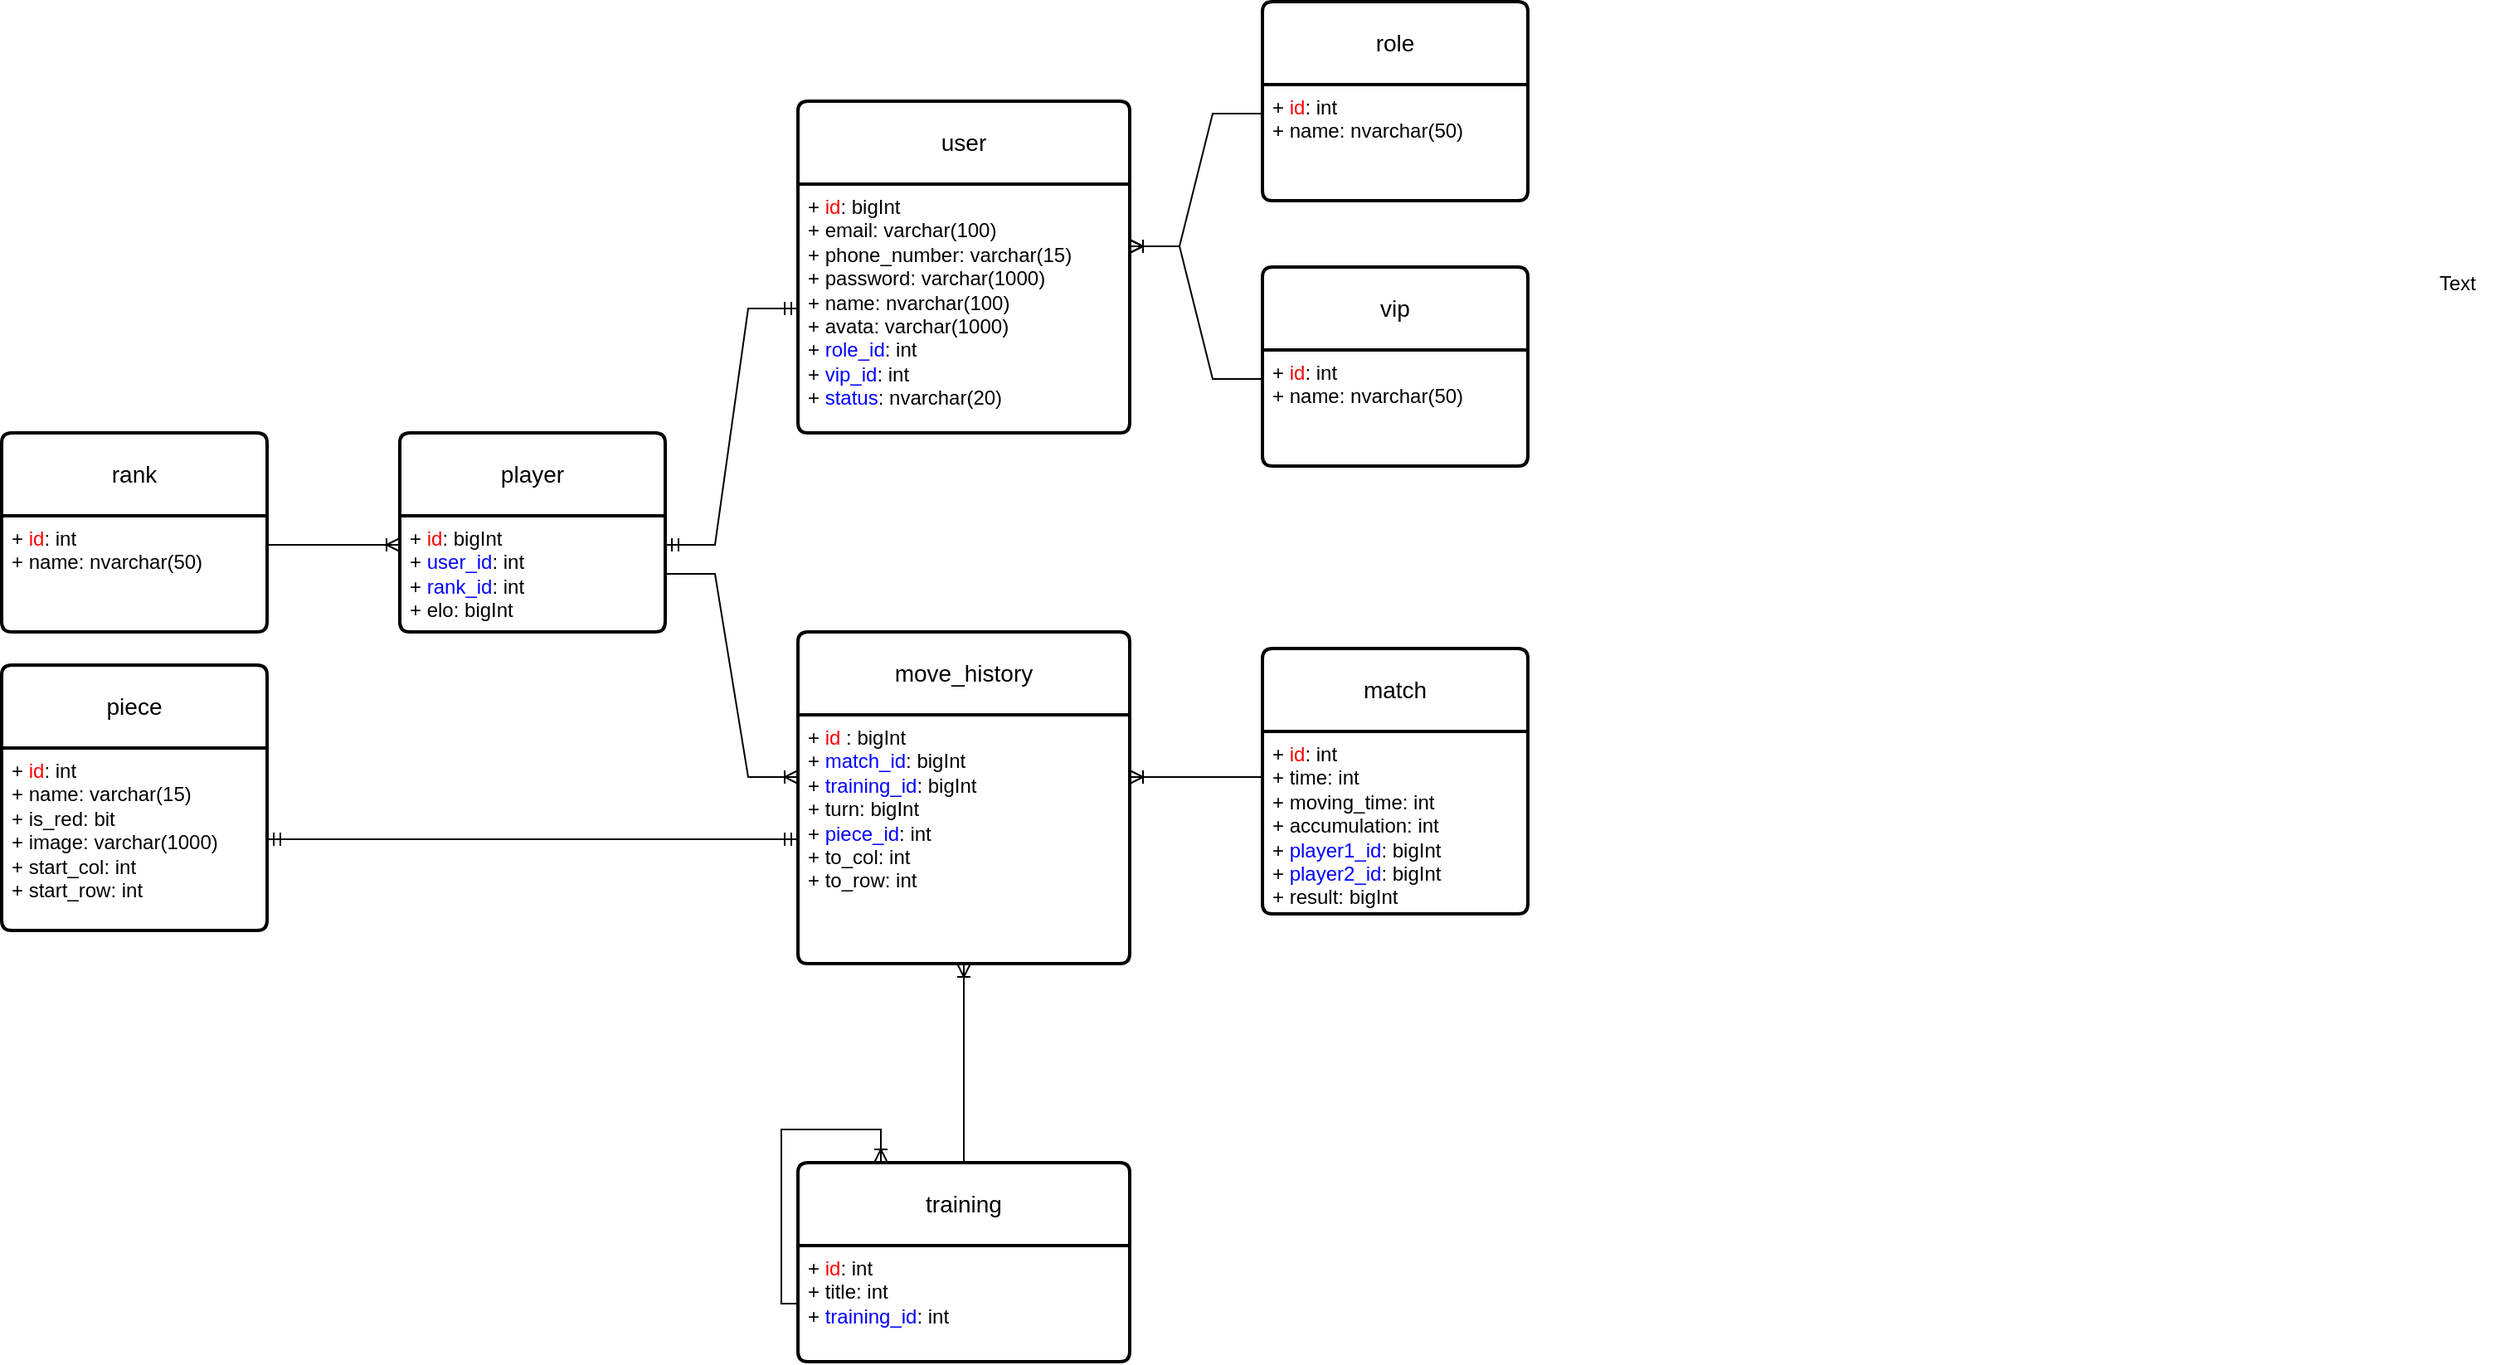<mxfile version="21.6.9" type="device">
  <diagram name="Page-1" id="H-v-QwYq-mOXmPvQntEp">
    <mxGraphModel dx="1854" dy="1029" grid="1" gridSize="10" guides="1" tooltips="1" connect="1" arrows="1" fold="1" page="1" pageScale="1" pageWidth="850" pageHeight="1100" math="0" shadow="0">
      <root>
        <mxCell id="0" />
        <mxCell id="1" parent="0" />
        <mxCell id="XNHZTKUJtXOEtpgJojsP-58" value="role" style="swimlane;childLayout=stackLayout;horizontal=1;startSize=50;horizontalStack=0;rounded=1;fontSize=14;fontStyle=0;strokeWidth=2;resizeParent=0;resizeLast=1;shadow=0;dashed=0;align=center;arcSize=4;whiteSpace=wrap;html=1;" parent="1" vertex="1">
          <mxGeometry x="760" y="100" width="160" height="120" as="geometry" />
        </mxCell>
        <mxCell id="XNHZTKUJtXOEtpgJojsP-59" value="+ &lt;font color=&quot;#ff0000&quot;&gt;id&lt;/font&gt;: int&amp;nbsp; &amp;nbsp;&amp;nbsp;&lt;br&gt;+ name: nvarchar(50)" style="align=left;strokeColor=none;fillColor=none;spacingLeft=4;fontSize=12;verticalAlign=top;resizable=0;rotatable=0;part=1;html=1;" parent="XNHZTKUJtXOEtpgJojsP-58" vertex="1">
          <mxGeometry y="50" width="160" height="70" as="geometry" />
        </mxCell>
        <mxCell id="XNHZTKUJtXOEtpgJojsP-60" value="player" style="swimlane;childLayout=stackLayout;horizontal=1;startSize=50;horizontalStack=0;rounded=1;fontSize=14;fontStyle=0;strokeWidth=2;resizeParent=0;resizeLast=1;shadow=0;dashed=0;align=center;arcSize=4;whiteSpace=wrap;html=1;" parent="1" vertex="1">
          <mxGeometry x="240" y="360" width="160" height="120" as="geometry" />
        </mxCell>
        <mxCell id="XNHZTKUJtXOEtpgJojsP-61" value="+ &lt;font color=&quot;#ff0000&quot;&gt;id&lt;/font&gt;: bigInt&amp;nbsp; &amp;nbsp; &amp;nbsp; &amp;nbsp; &amp;nbsp; &amp;nbsp; &amp;nbsp; &amp;nbsp; &amp;nbsp; &amp;nbsp; &amp;nbsp;&amp;nbsp;&lt;br style=&quot;border-color: var(--border-color);&quot;&gt;+ &lt;font color=&quot;#0000ff&quot;&gt;user_id&lt;/font&gt;: int&amp;nbsp;&lt;br style=&quot;border-color: var(--border-color);&quot;&gt;+&amp;nbsp;&lt;font style=&quot;border-color: var(--border-color);&quot; color=&quot;#0000ff&quot;&gt;rank_id&lt;/font&gt;: int&amp;nbsp; &amp;nbsp;&lt;br&gt;+ elo: bigInt&amp;nbsp; &amp;nbsp; &amp;nbsp; &amp;nbsp; &amp;nbsp; &amp;nbsp; &amp;nbsp; &amp;nbsp;&amp;nbsp;" style="align=left;strokeColor=none;fillColor=none;spacingLeft=4;fontSize=12;verticalAlign=top;resizable=0;rotatable=0;part=1;html=1;" parent="XNHZTKUJtXOEtpgJojsP-60" vertex="1">
          <mxGeometry y="50" width="160" height="70" as="geometry" />
        </mxCell>
        <mxCell id="XNHZTKUJtXOEtpgJojsP-62" value="rank" style="swimlane;childLayout=stackLayout;horizontal=1;startSize=50;horizontalStack=0;rounded=1;fontSize=14;fontStyle=0;strokeWidth=2;resizeParent=0;resizeLast=1;shadow=0;dashed=0;align=center;arcSize=4;whiteSpace=wrap;html=1;" parent="1" vertex="1">
          <mxGeometry y="360" width="160" height="120" as="geometry" />
        </mxCell>
        <mxCell id="XNHZTKUJtXOEtpgJojsP-63" value="+ &lt;font color=&quot;#ff0000&quot;&gt;id&lt;/font&gt;: int&amp;nbsp; &amp;nbsp; &amp;nbsp; &amp;nbsp; &amp;nbsp; &amp;nbsp; &amp;nbsp; &amp;nbsp; &amp;nbsp; &amp;nbsp; &amp;nbsp; &amp;nbsp; &amp;nbsp; &amp;nbsp;&amp;nbsp;&lt;br&gt;+ name: nvarchar(50)" style="align=left;strokeColor=none;fillColor=none;spacingLeft=4;fontSize=12;verticalAlign=top;resizable=0;rotatable=0;part=1;html=1;" parent="XNHZTKUJtXOEtpgJojsP-62" vertex="1">
          <mxGeometry y="50" width="160" height="70" as="geometry" />
        </mxCell>
        <mxCell id="XNHZTKUJtXOEtpgJojsP-65" value="" style="edgeStyle=entityRelationEdgeStyle;fontSize=12;html=1;endArrow=ERoneToMany;rounded=0;exitX=0;exitY=0.25;exitDx=0;exitDy=0;entryX=1;entryY=0.25;entryDx=0;entryDy=0;" parent="1" source="XNHZTKUJtXOEtpgJojsP-59" target="_XfN3ZEyuZf0YvQImTGl-2" edge="1">
          <mxGeometry width="100" height="100" relative="1" as="geometry">
            <mxPoint x="270" y="510" as="sourcePoint" />
            <mxPoint x="200" y="397.5" as="targetPoint" />
          </mxGeometry>
        </mxCell>
        <mxCell id="XNHZTKUJtXOEtpgJojsP-66" value="" style="edgeStyle=entityRelationEdgeStyle;fontSize=12;html=1;endArrow=ERoneToMany;rounded=0;exitX=1;exitY=0.25;exitDx=0;exitDy=0;entryX=0;entryY=0.25;entryDx=0;entryDy=0;" parent="1" source="XNHZTKUJtXOEtpgJojsP-63" target="XNHZTKUJtXOEtpgJojsP-61" edge="1">
          <mxGeometry width="100" height="100" relative="1" as="geometry">
            <mxPoint x="270" y="430" as="sourcePoint" />
            <mxPoint x="370" y="330" as="targetPoint" />
          </mxGeometry>
        </mxCell>
        <mxCell id="XNHZTKUJtXOEtpgJojsP-71" value="match" style="swimlane;childLayout=stackLayout;horizontal=1;startSize=50;horizontalStack=0;rounded=1;fontSize=14;fontStyle=0;strokeWidth=2;resizeParent=0;resizeLast=1;shadow=0;dashed=0;align=center;arcSize=4;whiteSpace=wrap;html=1;" parent="1" vertex="1">
          <mxGeometry x="760" y="490" width="160" height="160" as="geometry" />
        </mxCell>
        <mxCell id="XNHZTKUJtXOEtpgJojsP-72" value="+ &lt;font color=&quot;#ff0000&quot;&gt;id&lt;/font&gt;: int&amp;nbsp; &amp;nbsp; &amp;nbsp; &amp;nbsp; &amp;nbsp; &amp;nbsp; &amp;nbsp; &amp;nbsp; &amp;nbsp; &amp;nbsp; &amp;nbsp; &amp;nbsp; &amp;nbsp;&amp;nbsp;&lt;br&gt;+ time: int&lt;br&gt;+ moving_time: int&lt;br&gt;+&amp;nbsp;accumulation: int&lt;br&gt;+ &lt;font color=&quot;#0000ff&quot;&gt;player1_id&lt;/font&gt;: bigInt&lt;br style=&quot;border-color: var(--border-color);&quot;&gt;+ &lt;font color=&quot;#0000ff&quot;&gt;player2_id&lt;/font&gt;: bigInt&lt;br style=&quot;border-color: var(--border-color);&quot;&gt;+ result: bigInt&amp;nbsp; &amp;nbsp; &amp;nbsp; &amp;nbsp; &amp;nbsp;&lt;span style=&quot;background-color: initial;&quot;&gt;&amp;nbsp;&amp;nbsp;&lt;/span&gt;" style="align=left;strokeColor=none;fillColor=none;spacingLeft=4;fontSize=12;verticalAlign=top;resizable=0;rotatable=0;part=1;html=1;" parent="XNHZTKUJtXOEtpgJojsP-71" vertex="1">
          <mxGeometry y="50" width="160" height="110" as="geometry" />
        </mxCell>
        <mxCell id="XNHZTKUJtXOEtpgJojsP-77" value="piece" style="swimlane;childLayout=stackLayout;horizontal=1;startSize=50;horizontalStack=0;rounded=1;fontSize=14;fontStyle=0;strokeWidth=2;resizeParent=0;resizeLast=1;shadow=0;dashed=0;align=center;arcSize=4;whiteSpace=wrap;html=1;" parent="1" vertex="1">
          <mxGeometry y="500" width="160" height="160" as="geometry" />
        </mxCell>
        <mxCell id="XNHZTKUJtXOEtpgJojsP-78" value="+ &lt;font color=&quot;#ff0000&quot;&gt;id&lt;/font&gt;: int&amp;nbsp; &amp;nbsp; &amp;nbsp; &amp;nbsp; &amp;nbsp; &amp;nbsp; &amp;nbsp; &amp;nbsp; &amp;nbsp; &amp;nbsp; &amp;nbsp;&amp;nbsp;&lt;br&gt;+ name: varchar(15)&lt;br&gt;+ is_red: bit&lt;br&gt;+ image: varchar(1000)&lt;br&gt;+ start_col: int&lt;br&gt;+ start_row: int" style="align=left;strokeColor=none;fillColor=none;spacingLeft=4;fontSize=12;verticalAlign=top;resizable=0;rotatable=0;part=1;html=1;" parent="XNHZTKUJtXOEtpgJojsP-77" vertex="1">
          <mxGeometry y="50" width="160" height="110" as="geometry" />
        </mxCell>
        <mxCell id="XNHZTKUJtXOEtpgJojsP-94" value="move_history" style="swimlane;childLayout=stackLayout;horizontal=1;startSize=50;horizontalStack=0;rounded=1;fontSize=14;fontStyle=0;strokeWidth=2;resizeParent=0;resizeLast=1;shadow=0;dashed=0;align=center;arcSize=4;whiteSpace=wrap;html=1;" parent="1" vertex="1">
          <mxGeometry x="480" y="480" width="200" height="200" as="geometry" />
        </mxCell>
        <mxCell id="XNHZTKUJtXOEtpgJojsP-95" value="+ &lt;font color=&quot;#ff0000&quot;&gt;id &lt;/font&gt;: bigInt&amp;nbsp; &amp;nbsp; &amp;nbsp; &amp;nbsp; &amp;nbsp; &amp;nbsp; &amp;nbsp; &amp;nbsp;&amp;nbsp;&lt;br&gt;+ &lt;font color=&quot;#0000ff&quot;&gt;match_id&lt;/font&gt;: bigInt&lt;br&gt;+ &lt;font color=&quot;#0000ff&quot;&gt;training_id&lt;/font&gt;: bigInt&amp;nbsp; &amp;nbsp; &amp;nbsp;&amp;nbsp;&lt;br&gt;+ turn: bigInt&amp;nbsp; &amp;nbsp; &amp;nbsp;&lt;br&gt;+ &lt;font color=&quot;#0000ff&quot;&gt;piece_id&lt;/font&gt;: int&amp;nbsp;&lt;br&gt;+ to_col: int&lt;br&gt;+ to_row: int" style="align=left;strokeColor=none;fillColor=none;spacingLeft=4;fontSize=12;verticalAlign=top;resizable=0;rotatable=0;part=1;html=1;" parent="XNHZTKUJtXOEtpgJojsP-94" vertex="1">
          <mxGeometry y="50" width="200" height="150" as="geometry" />
        </mxCell>
        <mxCell id="XNHZTKUJtXOEtpgJojsP-100" value="" style="edgeStyle=entityRelationEdgeStyle;fontSize=12;html=1;endArrow=ERoneToMany;rounded=0;exitX=0;exitY=0.25;exitDx=0;exitDy=0;entryX=1;entryY=0.25;entryDx=0;entryDy=0;" parent="1" source="XNHZTKUJtXOEtpgJojsP-72" target="XNHZTKUJtXOEtpgJojsP-95" edge="1">
          <mxGeometry width="100" height="100" relative="1" as="geometry">
            <mxPoint x="480" y="570" as="sourcePoint" />
            <mxPoint x="530" y="830" as="targetPoint" />
          </mxGeometry>
        </mxCell>
        <mxCell id="XMyycZJ_cLoeEv3RKmhB-4" value="" style="edgeStyle=entityRelationEdgeStyle;fontSize=12;html=1;endArrow=ERoneToMany;rounded=0;entryX=0;entryY=0.25;entryDx=0;entryDy=0;exitX=1;exitY=0.5;exitDx=0;exitDy=0;" parent="1" source="XNHZTKUJtXOEtpgJojsP-61" target="XNHZTKUJtXOEtpgJojsP-95" edge="1">
          <mxGeometry width="100" height="100" relative="1" as="geometry">
            <mxPoint x="560" y="610" as="sourcePoint" />
            <mxPoint x="730" y="895" as="targetPoint" />
          </mxGeometry>
        </mxCell>
        <mxCell id="_XfN3ZEyuZf0YvQImTGl-1" value="user" style="swimlane;childLayout=stackLayout;horizontal=1;startSize=50;horizontalStack=0;rounded=1;fontSize=14;fontStyle=0;strokeWidth=2;resizeParent=0;resizeLast=1;shadow=0;dashed=0;align=center;arcSize=4;whiteSpace=wrap;html=1;" parent="1" vertex="1">
          <mxGeometry x="480" y="160" width="200" height="200" as="geometry" />
        </mxCell>
        <mxCell id="_XfN3ZEyuZf0YvQImTGl-2" value="+ &lt;font color=&quot;#ff0000&quot;&gt;id&lt;/font&gt;: bigInt&amp;nbsp; &amp;nbsp; &amp;nbsp; &amp;nbsp; &amp;nbsp; &amp;nbsp; &amp;nbsp; &amp;nbsp; &amp;nbsp; &amp;nbsp; &amp;nbsp;&amp;nbsp;&lt;br style=&quot;border-color: var(--border-color);&quot;&gt;+ email: varchar(100)&lt;br style=&quot;border-color: var(--border-color);&quot;&gt;+ phone_number: varchar(15)&lt;br&gt;+ password: varchar(1000)&lt;br style=&quot;border-color: var(--border-color);&quot;&gt;+ name: nvarchar(100)&lt;br style=&quot;border-color: var(--border-color);&quot;&gt;+ avata: varchar(1000)&amp;nbsp; &amp;nbsp; &amp;nbsp; &amp;nbsp; &amp;nbsp; &amp;nbsp; &amp;nbsp; &amp;nbsp; &amp;nbsp;&lt;br style=&quot;border-color: var(--border-color);&quot;&gt;+&amp;nbsp;&lt;font style=&quot;border-color: var(--border-color);&quot; color=&quot;#0000ff&quot;&gt;role_id&lt;/font&gt;: int&amp;nbsp;&lt;br&gt;+ &lt;font color=&quot;#0000ff&quot;&gt;vip_id&lt;/font&gt;: int&lt;br&gt;+ &lt;font color=&quot;#0000ff&quot;&gt;status&lt;/font&gt;: nvarchar(20)&lt;br&gt;&amp;nbsp;" style="align=left;strokeColor=none;fillColor=none;spacingLeft=4;fontSize=12;verticalAlign=top;resizable=0;rotatable=0;part=1;html=1;" parent="_XfN3ZEyuZf0YvQImTGl-1" vertex="1">
          <mxGeometry y="50" width="200" height="150" as="geometry" />
        </mxCell>
        <mxCell id="_XfN3ZEyuZf0YvQImTGl-3" value="" style="edgeStyle=entityRelationEdgeStyle;fontSize=12;html=1;endArrow=ERmandOne;startArrow=ERmandOne;rounded=0;exitX=1;exitY=0.25;exitDx=0;exitDy=0;entryX=0;entryY=0.5;entryDx=0;entryDy=0;" parent="1" source="XNHZTKUJtXOEtpgJojsP-61" target="_XfN3ZEyuZf0YvQImTGl-2" edge="1">
          <mxGeometry width="100" height="100" relative="1" as="geometry">
            <mxPoint x="810" y="498" as="sourcePoint" />
            <mxPoint x="490" y="498" as="targetPoint" />
          </mxGeometry>
        </mxCell>
        <mxCell id="_XfN3ZEyuZf0YvQImTGl-14" value="" style="edgeStyle=entityRelationEdgeStyle;fontSize=12;html=1;endArrow=ERmandOne;startArrow=ERmandOne;rounded=0;exitX=1;exitY=0.5;exitDx=0;exitDy=0;" parent="1" source="XNHZTKUJtXOEtpgJojsP-78" target="XNHZTKUJtXOEtpgJojsP-95" edge="1">
          <mxGeometry width="100" height="100" relative="1" as="geometry">
            <mxPoint x="410" y="518" as="sourcePoint" />
            <mxPoint x="490" y="355" as="targetPoint" />
          </mxGeometry>
        </mxCell>
        <mxCell id="_XfN3ZEyuZf0YvQImTGl-15" value="vip" style="swimlane;childLayout=stackLayout;horizontal=1;startSize=50;horizontalStack=0;rounded=1;fontSize=14;fontStyle=0;strokeWidth=2;resizeParent=0;resizeLast=1;shadow=0;dashed=0;align=center;arcSize=4;whiteSpace=wrap;html=1;" parent="1" vertex="1">
          <mxGeometry x="760" y="260" width="160" height="120" as="geometry" />
        </mxCell>
        <mxCell id="_XfN3ZEyuZf0YvQImTGl-16" value="+ &lt;font color=&quot;#ff0000&quot;&gt;id&lt;/font&gt;: int&amp;nbsp; &amp;nbsp;&amp;nbsp;&lt;br&gt;+ name: nvarchar(50)" style="align=left;strokeColor=none;fillColor=none;spacingLeft=4;fontSize=12;verticalAlign=top;resizable=0;rotatable=0;part=1;html=1;" parent="_XfN3ZEyuZf0YvQImTGl-15" vertex="1">
          <mxGeometry y="50" width="160" height="70" as="geometry" />
        </mxCell>
        <mxCell id="_XfN3ZEyuZf0YvQImTGl-18" value="" style="edgeStyle=entityRelationEdgeStyle;fontSize=12;html=1;endArrow=ERoneToMany;rounded=0;exitX=0;exitY=0.25;exitDx=0;exitDy=0;entryX=1;entryY=0.25;entryDx=0;entryDy=0;" parent="1" source="_XfN3ZEyuZf0YvQImTGl-16" target="_XfN3ZEyuZf0YvQImTGl-2" edge="1">
          <mxGeometry width="100" height="100" relative="1" as="geometry">
            <mxPoint x="770" y="198" as="sourcePoint" />
            <mxPoint x="690" y="258" as="targetPoint" />
          </mxGeometry>
        </mxCell>
        <mxCell id="_XfN3ZEyuZf0YvQImTGl-19" value="Text" style="text;html=1;align=center;verticalAlign=middle;resizable=0;points=[];autosize=1;strokeColor=none;fillColor=none;" parent="1" vertex="1">
          <mxGeometry x="1455" y="255" width="50" height="30" as="geometry" />
        </mxCell>
        <mxCell id="793qnr_ga3bGwXurebxG-1" value="training" style="swimlane;childLayout=stackLayout;horizontal=1;startSize=50;horizontalStack=0;rounded=1;fontSize=14;fontStyle=0;strokeWidth=2;resizeParent=0;resizeLast=1;shadow=0;dashed=0;align=center;arcSize=4;whiteSpace=wrap;html=1;" vertex="1" parent="1">
          <mxGeometry x="480" y="800" width="200" height="120" as="geometry" />
        </mxCell>
        <mxCell id="793qnr_ga3bGwXurebxG-2" value="+ &lt;font color=&quot;#ff0000&quot;&gt;id&lt;/font&gt;: int&amp;nbsp; &amp;nbsp; &amp;nbsp; &amp;nbsp; &amp;nbsp; &amp;nbsp; &amp;nbsp; &amp;nbsp; &amp;nbsp; &amp;nbsp; &amp;nbsp; &amp;nbsp; &amp;nbsp;&amp;nbsp;&lt;br&gt;+ title: int&lt;br&gt;+ &lt;font color=&quot;#0000ff&quot;&gt;training_id&lt;/font&gt;: int&lt;br&gt;&amp;nbsp; &amp;nbsp; &amp;nbsp;&amp;nbsp;&lt;span style=&quot;background-color: initial;&quot;&gt;&amp;nbsp;&amp;nbsp;&lt;/span&gt;" style="align=left;strokeColor=none;fillColor=none;spacingLeft=4;fontSize=12;verticalAlign=top;resizable=0;rotatable=0;part=1;html=1;" vertex="1" parent="793qnr_ga3bGwXurebxG-1">
          <mxGeometry y="50" width="200" height="70" as="geometry" />
        </mxCell>
        <mxCell id="793qnr_ga3bGwXurebxG-4" value="" style="fontSize=12;html=1;endArrow=ERoneToMany;rounded=0;exitX=0;exitY=0.5;exitDx=0;exitDy=0;entryX=0.25;entryY=0;entryDx=0;entryDy=0;edgeStyle=orthogonalEdgeStyle;" edge="1" parent="793qnr_ga3bGwXurebxG-1" source="793qnr_ga3bGwXurebxG-2" target="793qnr_ga3bGwXurebxG-1">
          <mxGeometry width="100" height="100" relative="1" as="geometry">
            <mxPoint x="110" y="10" as="sourcePoint" />
            <mxPoint x="110" y="-110" as="targetPoint" />
            <Array as="points">
              <mxPoint x="-10" y="85" />
              <mxPoint x="-10" y="-20" />
              <mxPoint x="50" y="-20" />
            </Array>
          </mxGeometry>
        </mxCell>
        <mxCell id="793qnr_ga3bGwXurebxG-3" value="" style="fontSize=12;html=1;endArrow=ERoneToMany;rounded=0;exitX=0.5;exitY=0;exitDx=0;exitDy=0;entryX=0.5;entryY=1;entryDx=0;entryDy=0;" edge="1" parent="1" source="793qnr_ga3bGwXurebxG-1" target="XNHZTKUJtXOEtpgJojsP-95">
          <mxGeometry width="100" height="100" relative="1" as="geometry">
            <mxPoint x="770" y="578" as="sourcePoint" />
            <mxPoint x="690" y="578" as="targetPoint" />
          </mxGeometry>
        </mxCell>
      </root>
    </mxGraphModel>
  </diagram>
</mxfile>
